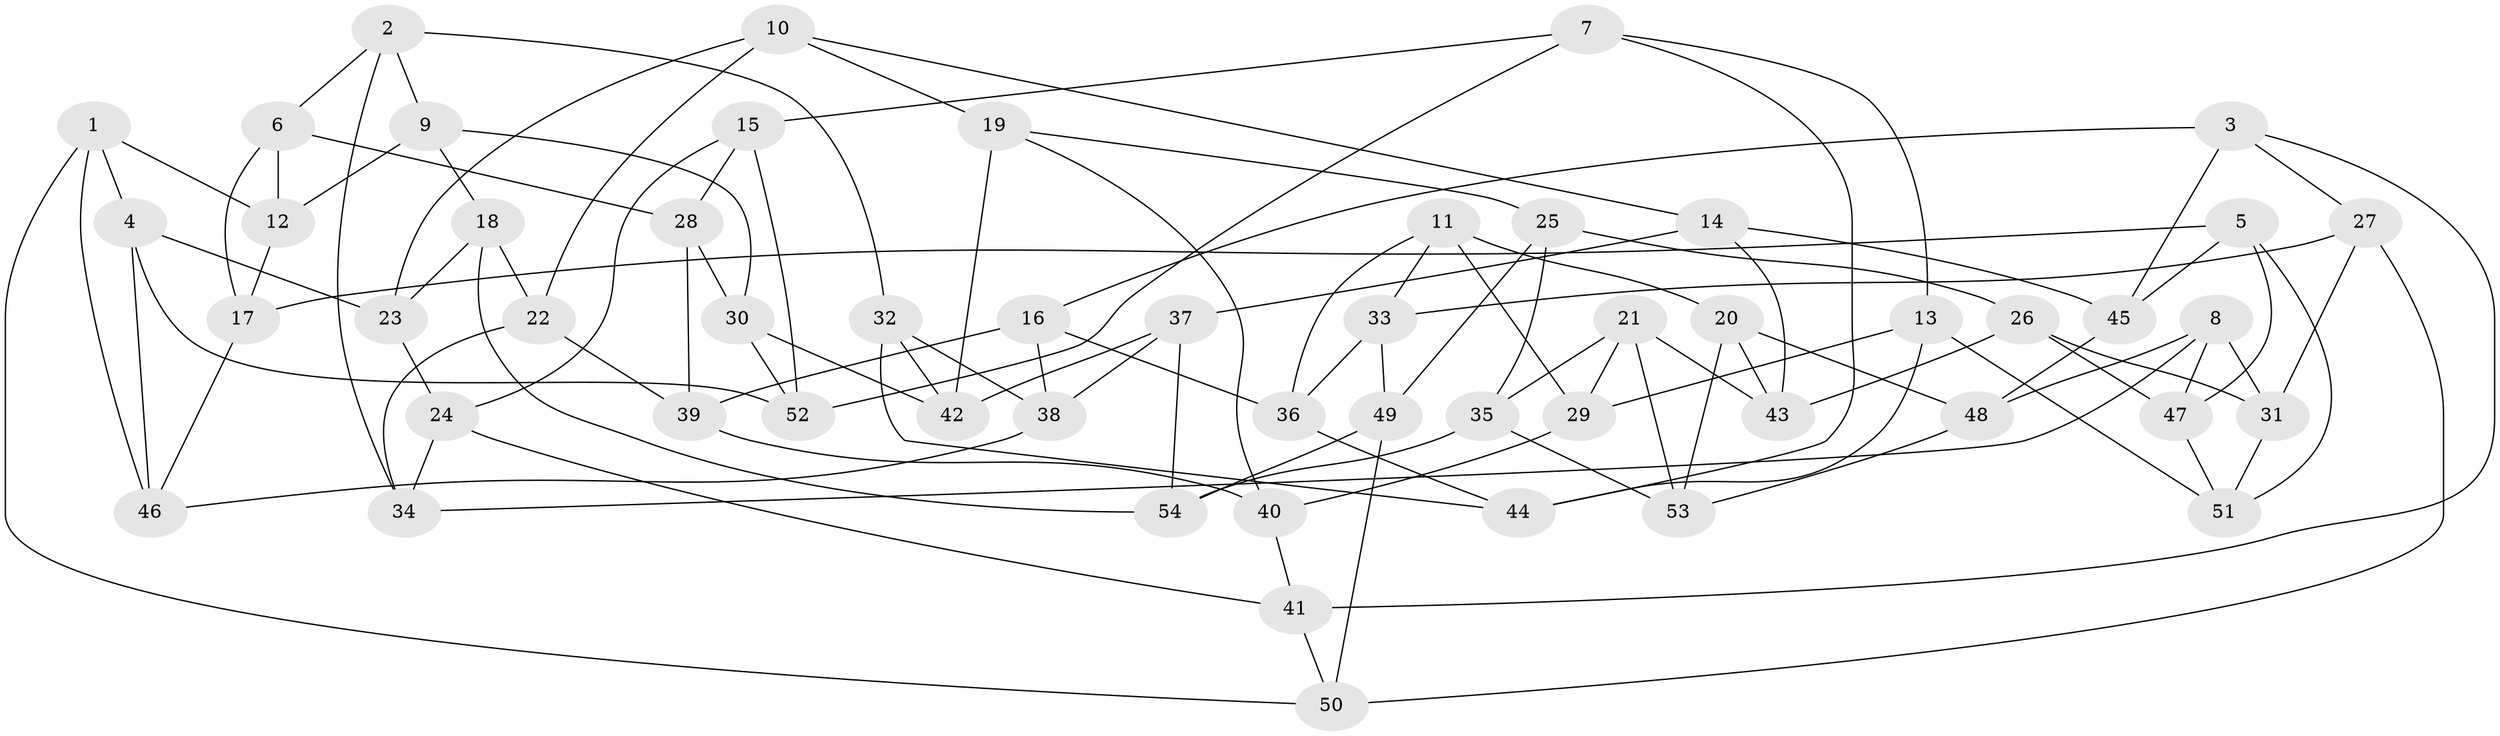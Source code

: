 // coarse degree distribution, {5: 0.2903225806451613, 4: 0.3225806451612903, 6: 0.3548387096774194, 3: 0.03225806451612903}
// Generated by graph-tools (version 1.1) at 2025/52/02/27/25 19:52:33]
// undirected, 54 vertices, 108 edges
graph export_dot {
graph [start="1"]
  node [color=gray90,style=filled];
  1;
  2;
  3;
  4;
  5;
  6;
  7;
  8;
  9;
  10;
  11;
  12;
  13;
  14;
  15;
  16;
  17;
  18;
  19;
  20;
  21;
  22;
  23;
  24;
  25;
  26;
  27;
  28;
  29;
  30;
  31;
  32;
  33;
  34;
  35;
  36;
  37;
  38;
  39;
  40;
  41;
  42;
  43;
  44;
  45;
  46;
  47;
  48;
  49;
  50;
  51;
  52;
  53;
  54;
  1 -- 50;
  1 -- 46;
  1 -- 4;
  1 -- 12;
  2 -- 34;
  2 -- 32;
  2 -- 6;
  2 -- 9;
  3 -- 27;
  3 -- 41;
  3 -- 45;
  3 -- 16;
  4 -- 46;
  4 -- 52;
  4 -- 23;
  5 -- 47;
  5 -- 17;
  5 -- 45;
  5 -- 51;
  6 -- 28;
  6 -- 17;
  6 -- 12;
  7 -- 15;
  7 -- 13;
  7 -- 52;
  7 -- 44;
  8 -- 34;
  8 -- 48;
  8 -- 47;
  8 -- 31;
  9 -- 12;
  9 -- 18;
  9 -- 30;
  10 -- 19;
  10 -- 22;
  10 -- 23;
  10 -- 14;
  11 -- 36;
  11 -- 29;
  11 -- 20;
  11 -- 33;
  12 -- 17;
  13 -- 44;
  13 -- 29;
  13 -- 51;
  14 -- 43;
  14 -- 37;
  14 -- 45;
  15 -- 52;
  15 -- 28;
  15 -- 24;
  16 -- 38;
  16 -- 36;
  16 -- 39;
  17 -- 46;
  18 -- 54;
  18 -- 23;
  18 -- 22;
  19 -- 40;
  19 -- 42;
  19 -- 25;
  20 -- 53;
  20 -- 48;
  20 -- 43;
  21 -- 35;
  21 -- 29;
  21 -- 43;
  21 -- 53;
  22 -- 34;
  22 -- 39;
  23 -- 24;
  24 -- 41;
  24 -- 34;
  25 -- 26;
  25 -- 35;
  25 -- 49;
  26 -- 31;
  26 -- 47;
  26 -- 43;
  27 -- 33;
  27 -- 50;
  27 -- 31;
  28 -- 30;
  28 -- 39;
  29 -- 40;
  30 -- 52;
  30 -- 42;
  31 -- 51;
  32 -- 38;
  32 -- 42;
  32 -- 44;
  33 -- 49;
  33 -- 36;
  35 -- 54;
  35 -- 53;
  36 -- 44;
  37 -- 54;
  37 -- 42;
  37 -- 38;
  38 -- 46;
  39 -- 40;
  40 -- 41;
  41 -- 50;
  45 -- 48;
  47 -- 51;
  48 -- 53;
  49 -- 54;
  49 -- 50;
}
